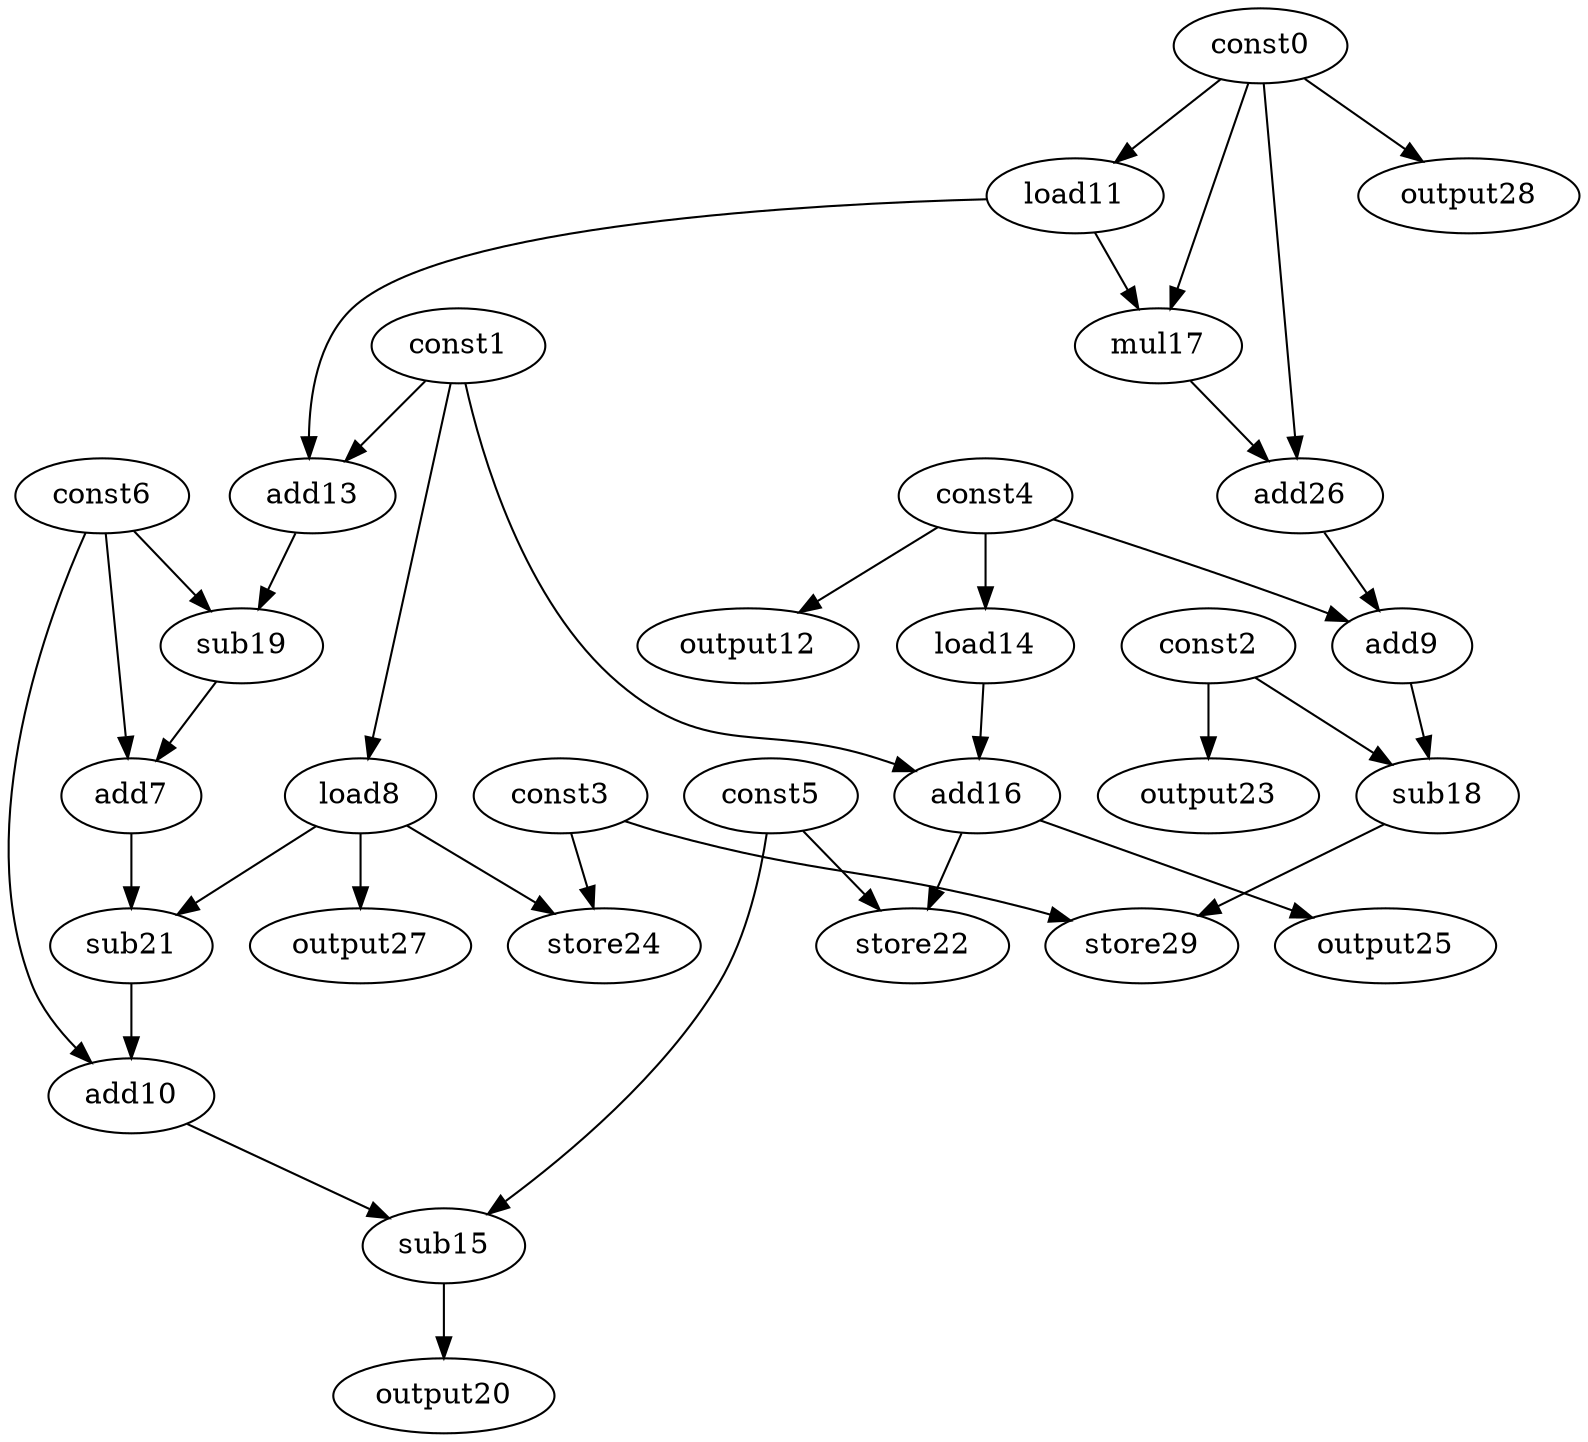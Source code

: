 digraph G { 
const0[opcode=const]; 
const1[opcode=const]; 
const2[opcode=const]; 
const3[opcode=const]; 
const4[opcode=const]; 
const5[opcode=const]; 
const6[opcode=const]; 
add7[opcode=add]; 
load8[opcode=load]; 
add9[opcode=add]; 
add10[opcode=add]; 
load11[opcode=load]; 
output12[opcode=output]; 
add13[opcode=add]; 
load14[opcode=load]; 
sub15[opcode=sub]; 
add16[opcode=add]; 
mul17[opcode=mul]; 
sub18[opcode=sub]; 
sub19[opcode=sub]; 
output20[opcode=output]; 
sub21[opcode=sub]; 
store22[opcode=store]; 
output23[opcode=output]; 
store24[opcode=store]; 
output25[opcode=output]; 
add26[opcode=add]; 
output27[opcode=output]; 
output28[opcode=output]; 
store29[opcode=store]; 
const1->load8[operand=0];
const0->load11[operand=0];
const4->output12[operand=0];
const4->load14[operand=0];
const2->output23[operand=0];
const0->output28[operand=0];
const1->add13[operand=0];
load11->add13[operand=1];
const1->add16[operand=0];
load14->add16[operand=1];
const0->mul17[operand=0];
load11->mul17[operand=1];
load8->store24[operand=0];
const3->store24[operand=1];
load8->output27[operand=0];
add13->sub19[operand=0];
const6->sub19[operand=1];
add16->store22[operand=0];
const5->store22[operand=1];
add16->output25[operand=0];
const0->add26[operand=0];
mul17->add26[operand=1];
sub19->add7[operand=0];
const6->add7[operand=1];
add26->add9[operand=0];
const4->add9[operand=1];
add9->sub18[operand=0];
const2->sub18[operand=1];
load8->sub21[operand=0];
add7->sub21[operand=1];
sub21->add10[operand=0];
const6->add10[operand=1];
sub18->store29[operand=0];
const3->store29[operand=1];
add10->sub15[operand=0];
const5->sub15[operand=1];
sub15->output20[operand=0];
}
